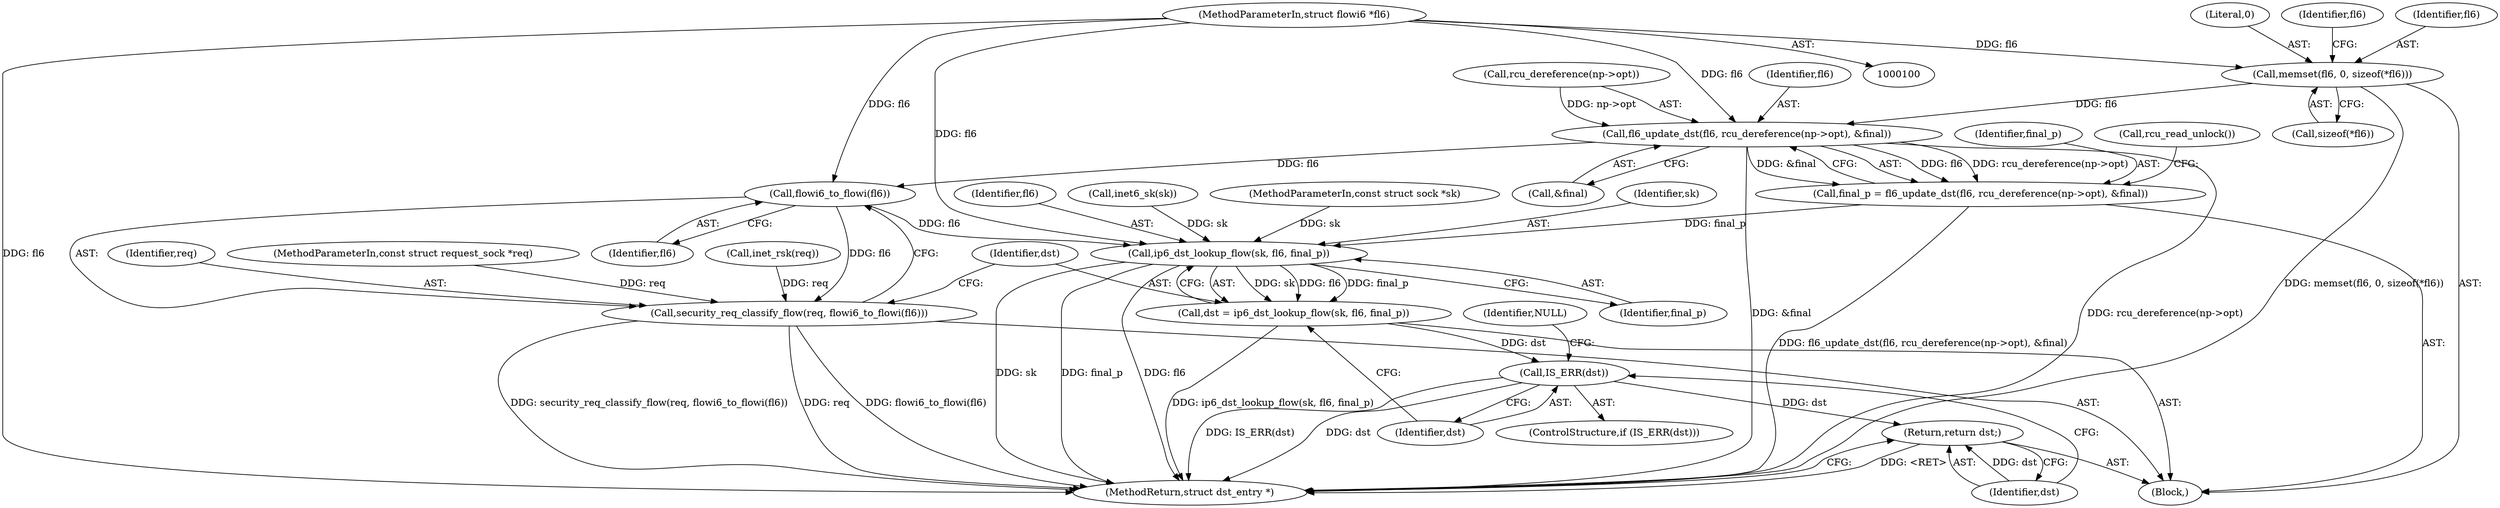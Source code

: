 digraph "0_linux_45f6fad84cc305103b28d73482b344d7f5b76f39_7@API" {
"1000119" [label="(Call,memset(fl6, 0, sizeof(*fl6)))"];
"1000102" [label="(MethodParameterIn,struct flowi6 *fl6)"];
"1000140" [label="(Call,fl6_update_dst(fl6, rcu_dereference(np->opt), &final))"];
"1000138" [label="(Call,final_p = fl6_update_dst(fl6, rcu_dereference(np->opt), &final))"];
"1000191" [label="(Call,ip6_dst_lookup_flow(sk, fl6, final_p))"];
"1000189" [label="(Call,dst = ip6_dst_lookup_flow(sk, fl6, final_p))"];
"1000196" [label="(Call,IS_ERR(dst))"];
"1000200" [label="(Return,return dst;)"];
"1000187" [label="(Call,flowi6_to_flowi(fl6))"];
"1000185" [label="(Call,security_req_classify_flow(req, flowi6_to_flowi(fl6)))"];
"1000191" [label="(Call,ip6_dst_lookup_flow(sk, fl6, final_p))"];
"1000140" [label="(Call,fl6_update_dst(fl6, rcu_dereference(np->opt), &final))"];
"1000197" [label="(Identifier,dst)"];
"1000146" [label="(Call,&final)"];
"1000122" [label="(Call,sizeof(*fl6))"];
"1000139" [label="(Identifier,final_p)"];
"1000195" [label="(ControlStructure,if (IS_ERR(dst)))"];
"1000114" [label="(Call,inet6_sk(sk))"];
"1000200" [label="(Return,return dst;)"];
"1000194" [label="(Identifier,final_p)"];
"1000148" [label="(Call,rcu_read_unlock())"];
"1000101" [label="(MethodParameterIn,const struct sock *sk)"];
"1000192" [label="(Identifier,sk)"];
"1000187" [label="(Call,flowi6_to_flowi(fl6))"];
"1000186" [label="(Identifier,req)"];
"1000103" [label="(MethodParameterIn,const struct request_sock *req)"];
"1000109" [label="(Call,inet_rsk(req))"];
"1000193" [label="(Identifier,fl6)"];
"1000190" [label="(Identifier,dst)"];
"1000199" [label="(Identifier,NULL)"];
"1000138" [label="(Call,final_p = fl6_update_dst(fl6, rcu_dereference(np->opt), &final))"];
"1000202" [label="(MethodReturn,struct dst_entry *)"];
"1000121" [label="(Literal,0)"];
"1000142" [label="(Call,rcu_dereference(np->opt))"];
"1000185" [label="(Call,security_req_classify_flow(req, flowi6_to_flowi(fl6)))"];
"1000188" [label="(Identifier,fl6)"];
"1000105" [label="(Block,)"];
"1000102" [label="(MethodParameterIn,struct flowi6 *fl6)"];
"1000201" [label="(Identifier,dst)"];
"1000196" [label="(Call,IS_ERR(dst))"];
"1000127" [label="(Identifier,fl6)"];
"1000189" [label="(Call,dst = ip6_dst_lookup_flow(sk, fl6, final_p))"];
"1000141" [label="(Identifier,fl6)"];
"1000120" [label="(Identifier,fl6)"];
"1000119" [label="(Call,memset(fl6, 0, sizeof(*fl6)))"];
"1000119" -> "1000105"  [label="AST: "];
"1000119" -> "1000122"  [label="CFG: "];
"1000120" -> "1000119"  [label="AST: "];
"1000121" -> "1000119"  [label="AST: "];
"1000122" -> "1000119"  [label="AST: "];
"1000127" -> "1000119"  [label="CFG: "];
"1000119" -> "1000202"  [label="DDG: memset(fl6, 0, sizeof(*fl6))"];
"1000102" -> "1000119"  [label="DDG: fl6"];
"1000119" -> "1000140"  [label="DDG: fl6"];
"1000102" -> "1000100"  [label="AST: "];
"1000102" -> "1000202"  [label="DDG: fl6"];
"1000102" -> "1000140"  [label="DDG: fl6"];
"1000102" -> "1000187"  [label="DDG: fl6"];
"1000102" -> "1000191"  [label="DDG: fl6"];
"1000140" -> "1000138"  [label="AST: "];
"1000140" -> "1000146"  [label="CFG: "];
"1000141" -> "1000140"  [label="AST: "];
"1000142" -> "1000140"  [label="AST: "];
"1000146" -> "1000140"  [label="AST: "];
"1000138" -> "1000140"  [label="CFG: "];
"1000140" -> "1000202"  [label="DDG: rcu_dereference(np->opt)"];
"1000140" -> "1000202"  [label="DDG: &final"];
"1000140" -> "1000138"  [label="DDG: fl6"];
"1000140" -> "1000138"  [label="DDG: rcu_dereference(np->opt)"];
"1000140" -> "1000138"  [label="DDG: &final"];
"1000142" -> "1000140"  [label="DDG: np->opt"];
"1000140" -> "1000187"  [label="DDG: fl6"];
"1000138" -> "1000105"  [label="AST: "];
"1000139" -> "1000138"  [label="AST: "];
"1000148" -> "1000138"  [label="CFG: "];
"1000138" -> "1000202"  [label="DDG: fl6_update_dst(fl6, rcu_dereference(np->opt), &final)"];
"1000138" -> "1000191"  [label="DDG: final_p"];
"1000191" -> "1000189"  [label="AST: "];
"1000191" -> "1000194"  [label="CFG: "];
"1000192" -> "1000191"  [label="AST: "];
"1000193" -> "1000191"  [label="AST: "];
"1000194" -> "1000191"  [label="AST: "];
"1000189" -> "1000191"  [label="CFG: "];
"1000191" -> "1000202"  [label="DDG: sk"];
"1000191" -> "1000202"  [label="DDG: final_p"];
"1000191" -> "1000202"  [label="DDG: fl6"];
"1000191" -> "1000189"  [label="DDG: sk"];
"1000191" -> "1000189"  [label="DDG: fl6"];
"1000191" -> "1000189"  [label="DDG: final_p"];
"1000114" -> "1000191"  [label="DDG: sk"];
"1000101" -> "1000191"  [label="DDG: sk"];
"1000187" -> "1000191"  [label="DDG: fl6"];
"1000189" -> "1000105"  [label="AST: "];
"1000190" -> "1000189"  [label="AST: "];
"1000197" -> "1000189"  [label="CFG: "];
"1000189" -> "1000202"  [label="DDG: ip6_dst_lookup_flow(sk, fl6, final_p)"];
"1000189" -> "1000196"  [label="DDG: dst"];
"1000196" -> "1000195"  [label="AST: "];
"1000196" -> "1000197"  [label="CFG: "];
"1000197" -> "1000196"  [label="AST: "];
"1000199" -> "1000196"  [label="CFG: "];
"1000201" -> "1000196"  [label="CFG: "];
"1000196" -> "1000202"  [label="DDG: dst"];
"1000196" -> "1000202"  [label="DDG: IS_ERR(dst)"];
"1000196" -> "1000200"  [label="DDG: dst"];
"1000200" -> "1000105"  [label="AST: "];
"1000200" -> "1000201"  [label="CFG: "];
"1000201" -> "1000200"  [label="AST: "];
"1000202" -> "1000200"  [label="CFG: "];
"1000200" -> "1000202"  [label="DDG: <RET>"];
"1000201" -> "1000200"  [label="DDG: dst"];
"1000187" -> "1000185"  [label="AST: "];
"1000187" -> "1000188"  [label="CFG: "];
"1000188" -> "1000187"  [label="AST: "];
"1000185" -> "1000187"  [label="CFG: "];
"1000187" -> "1000185"  [label="DDG: fl6"];
"1000185" -> "1000105"  [label="AST: "];
"1000186" -> "1000185"  [label="AST: "];
"1000190" -> "1000185"  [label="CFG: "];
"1000185" -> "1000202"  [label="DDG: security_req_classify_flow(req, flowi6_to_flowi(fl6))"];
"1000185" -> "1000202"  [label="DDG: req"];
"1000185" -> "1000202"  [label="DDG: flowi6_to_flowi(fl6)"];
"1000109" -> "1000185"  [label="DDG: req"];
"1000103" -> "1000185"  [label="DDG: req"];
}
